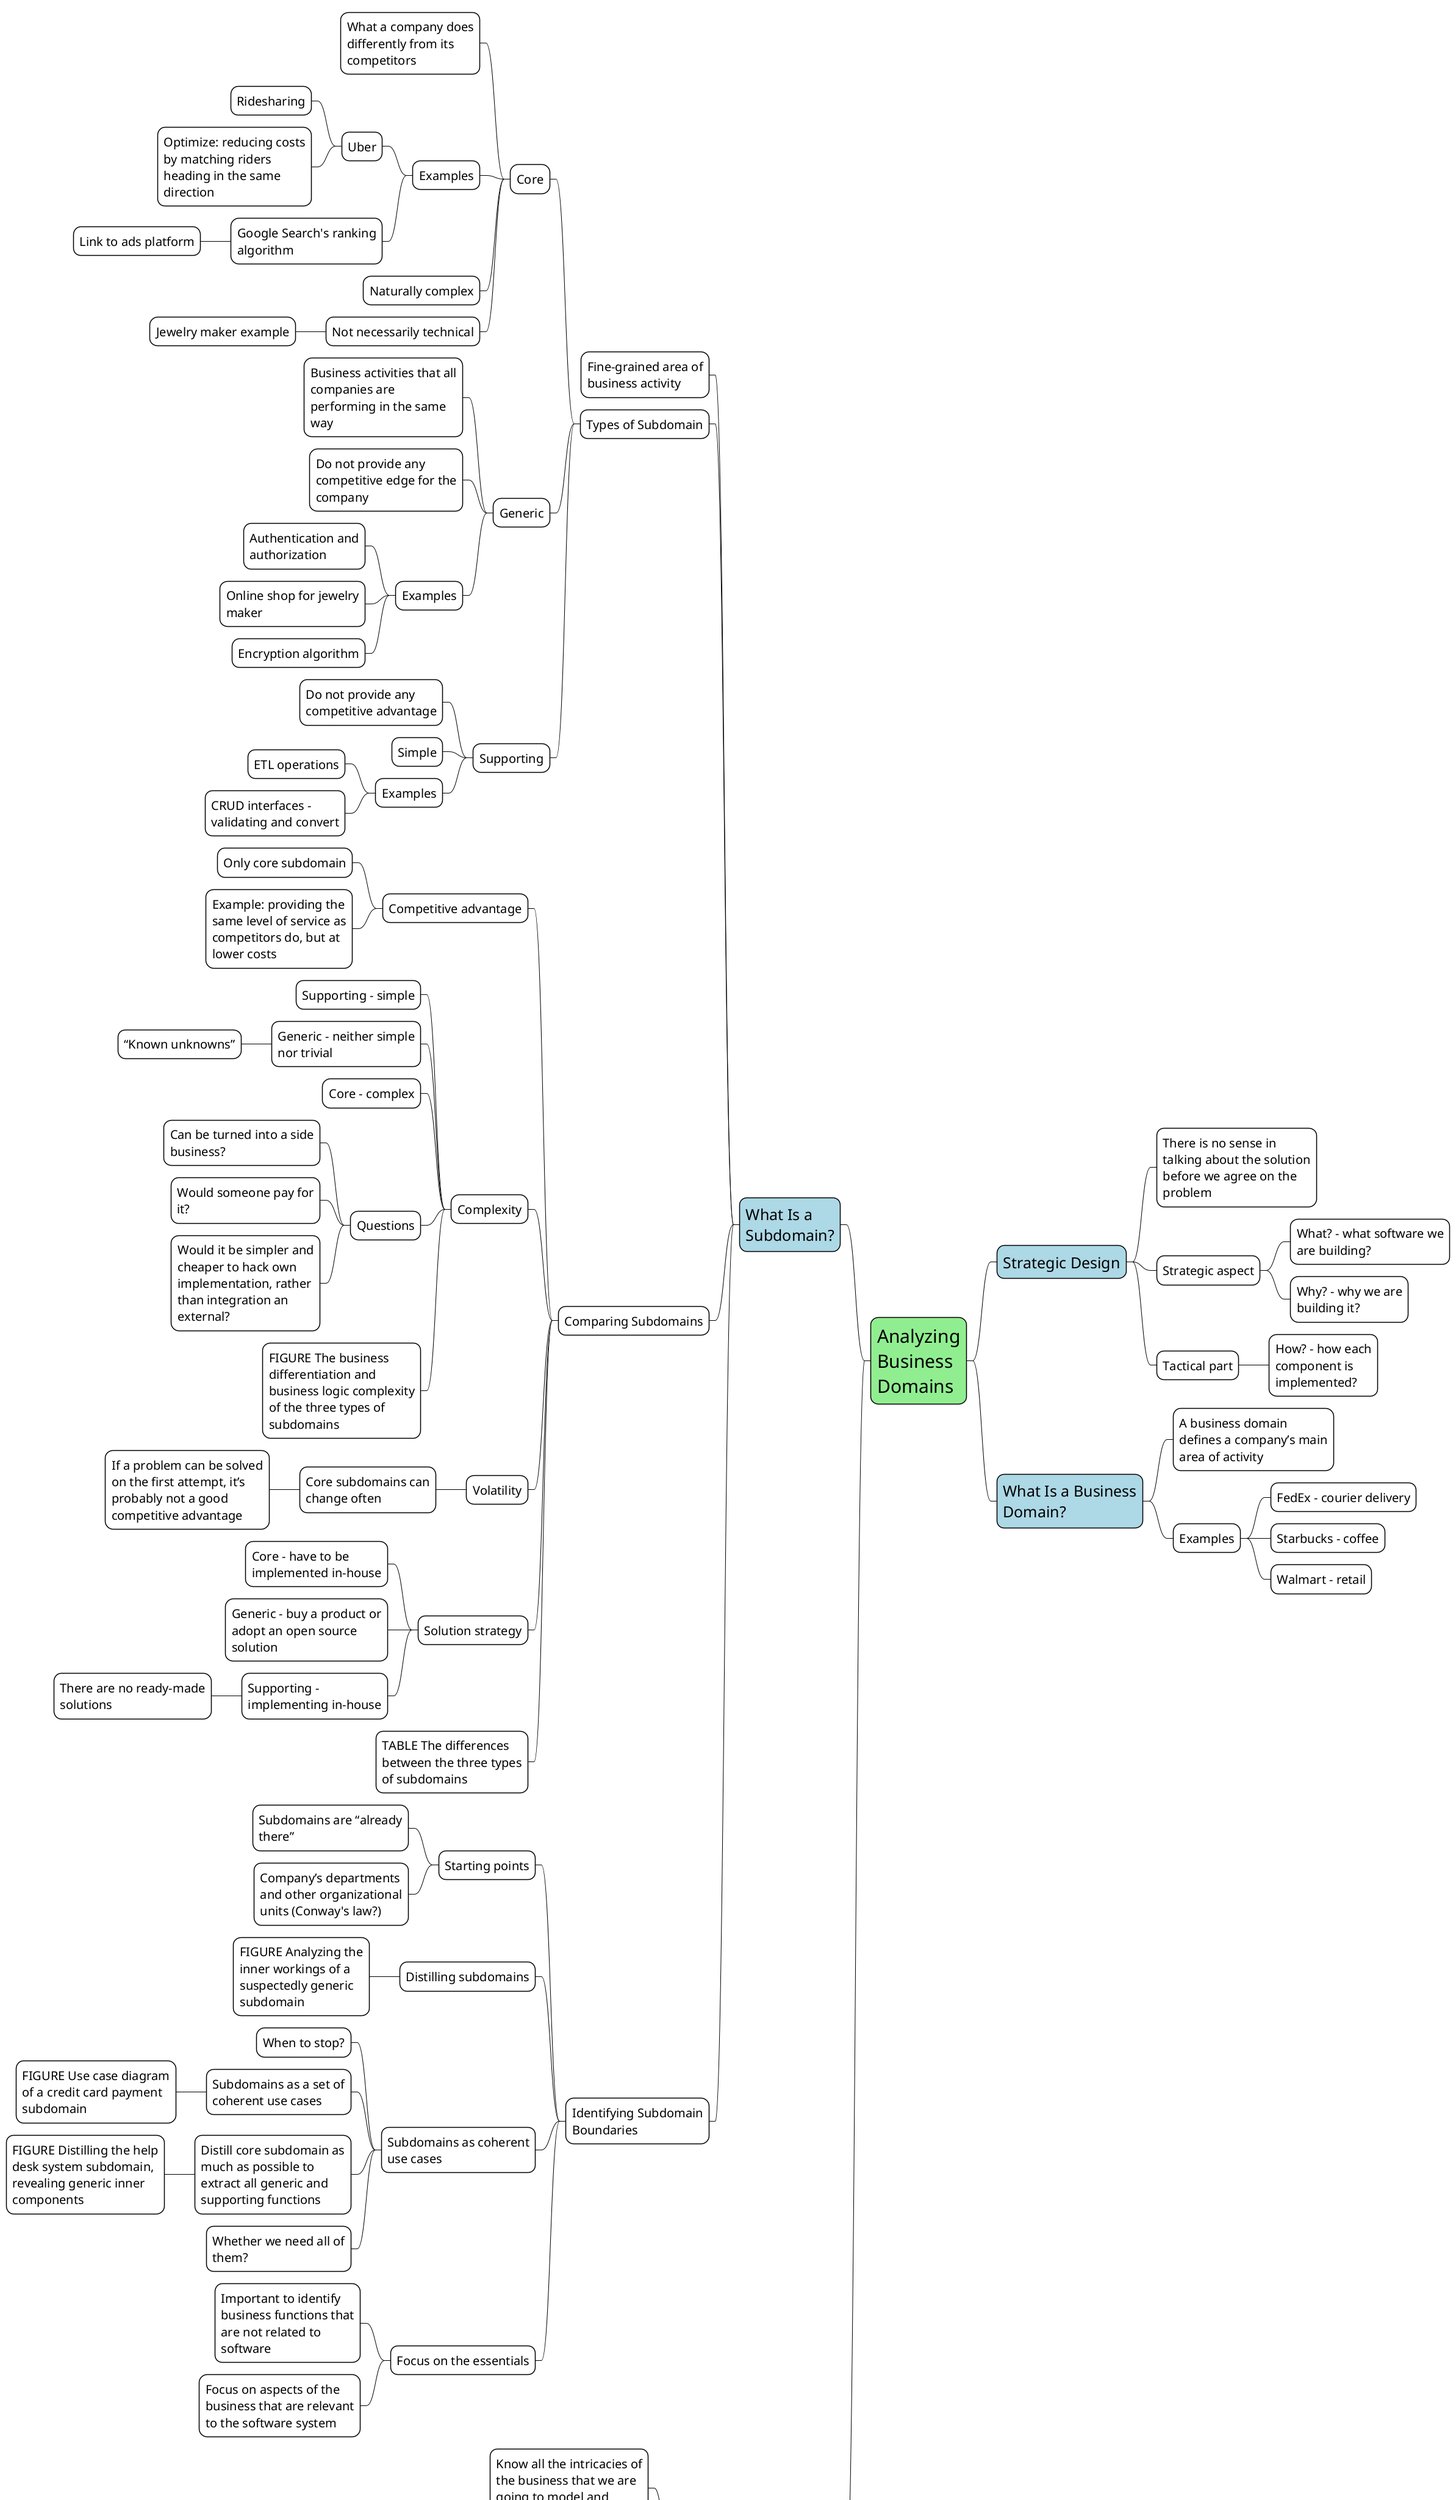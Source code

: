 @startmindmap
<style>
node {
    MaximumWidth 250
    FontSize 20
    BackgroundColor white
    LineColor black
}

rootNode {
    FontSize 30
    BackgroundColor lightgreen
}

:depth(1) {
    FontSize 25
    BackgroundColor lightblue
}

arrow {
    LineColor black
}
</style>

* Analyzing Business Domains

** Strategic Design
*** There is no sense in talking about the solution before we agree on the problem
*** Strategic aspect
**** What? - what software we are building?
**** Why? - why we are building it?
*** Tactical part
**** How? - how each component is implemented?

** What Is a Business Domain?
*** A business domain defines a company’s main area of activity
*** Examples
**** FedEx - courier delivery
**** Starbucks - coffee
**** Walmart - retail

left side

** What Is a Subdomain?

*** Fine-grained area of business activity

*** Types of Subdomain
**** Core
***** What a company does differently from its competitors
***** Examples
****** Uber
******* Ridesharing
******* Optimize: reducing costs by matching riders heading in the same direction
****** Google Search's ranking algorithm
******* Link to ads platform
***** Naturally complex
***** Not necessarily technical
****** Jewelry maker example
**** Generic
***** Business activities that all companies are performing in the same way
***** Do not provide any competitive edge for the company
***** Examples
****** Authentication and authorization
****** Online shop for jewelry maker
****** Encryption algorithm
**** Supporting
***** Do not provide any competitive advantage
***** Simple
***** Examples
****** ETL operations
****** CRUD interfaces - validating and convert

*** Comparing Subdomains
**** Competitive advantage
***** Only core subdomain
***** Example: providing the same level of service as competitors do, but at lower costs
**** Complexity
***** Supporting - simple
***** Generic - neither simple nor trivial
****** “Known unknowns”
***** Core - complex
***** Questions
****** Can be turned into a side business?
****** Would someone pay for it?
****** Would it be simpler and cheaper to hack own implementation, rather than integration an external?
***** FIGURE The business differentiation and business logic complexity of the three types of subdomains
**** Volatility
***** Core subdomains can change often
****** If a problem can be solved on the first attempt, it’s probably not a good competitive advantage
**** Solution strategy
***** Core - have to be implemented in-house
***** Generic - buy a product or adopt an open source solution
***** Supporting - implementing in-house
****** There are no ready-made solutions
**** TABLE The differences between the three types of subdomains

*** Identifying Subdomain Boundaries
**** Starting points
***** Subdomains are “already there”
***** Company’s departments and other organizational units (Conway's law?)
**** Distilling subdomains
***** FIGURE Analyzing the inner workings of a suspectedly generic subdomain
**** Subdomains as coherent use cases
***** When to stop?
***** Subdomains as a set of coherent use cases
****** FIGURE Use case diagram of a credit card payment subdomain
***** Distill core subdomain as much as possible to extract all generic and supporting functions
****** FIGURE Distilling the help desk system subdomain, revealing generic inner components
***** Whether we need all of them?
**** Focus on the essentials
***** Important to identify business functions that are not related to software
***** Focus on aspects of the business that are relevant to the software system

** Who Are the Domain Experts?
*** Know all the intricacies of the business that we are going to model and implement in code
*** Represent the business
*** Systems analysts and engineers are transforming mental models of the business domain into software requirements and source code
@endmindmap
